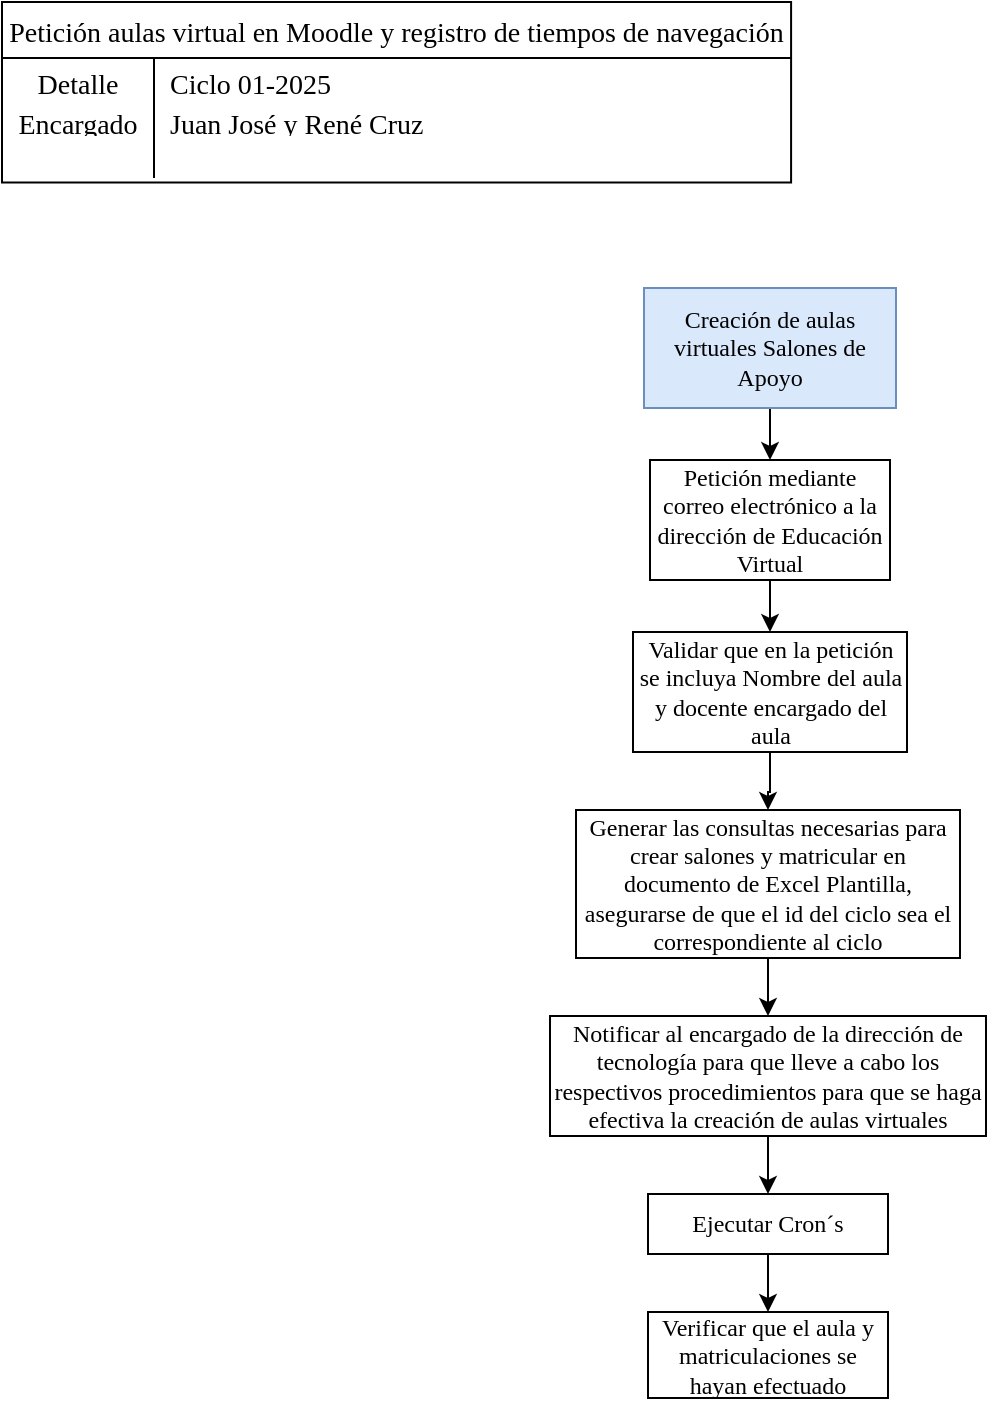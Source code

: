 <mxfile version="28.0.6">
  <diagram name="Página-1" id="8u3kx_lQ9get_3kCOJ-0">
    <mxGraphModel dx="983" dy="580" grid="0" gridSize="10" guides="1" tooltips="1" connect="1" arrows="1" fold="1" page="1" pageScale="1" pageWidth="827" pageHeight="1169" math="0" shadow="0">
      <root>
        <mxCell id="0" />
        <mxCell id="1" parent="0" />
        <mxCell id="MReVErheWlwBWvQHduFH-1" value="Petición aulas virtual en Moodle y registro de tiempos de navegación" style="shape=table;startSize=28;container=1;collapsible=0;childLayout=tableLayout;fixedRows=1;rowLines=0;fontStyle=0;strokeColor=default;fontSize=14;fontFamily=Times New Roman;" vertex="1" parent="1">
          <mxGeometry x="30" y="30" width="394.544" height="90.276" as="geometry" />
        </mxCell>
        <mxCell id="MReVErheWlwBWvQHduFH-2" value="" style="shape=tableRow;horizontal=0;startSize=0;swimlaneHead=0;swimlaneBody=0;top=0;left=0;bottom=0;right=0;collapsible=0;dropTarget=0;fillColor=none;points=[[0,0.5],[1,0.5]];portConstraint=eastwest;strokeColor=inherit;fontSize=16;fontFamily=Times New Roman;" vertex="1" parent="MReVErheWlwBWvQHduFH-1">
          <mxGeometry y="28" width="394.544" height="20" as="geometry" />
        </mxCell>
        <mxCell id="MReVErheWlwBWvQHduFH-3" value="&lt;font style=&quot;font-size: 14px;&quot;&gt;Detalle&lt;/font&gt;&lt;div&gt;&lt;br&gt;&lt;/div&gt;" style="shape=partialRectangle;html=1;whiteSpace=wrap;connectable=0;fillColor=none;top=0;left=0;bottom=0;right=0;overflow=hidden;pointerEvents=1;strokeColor=inherit;fontSize=16;fontFamily=Times New Roman;" vertex="1" parent="MReVErheWlwBWvQHduFH-2">
          <mxGeometry width="76" height="20" as="geometry">
            <mxRectangle width="76" height="20" as="alternateBounds" />
          </mxGeometry>
        </mxCell>
        <mxCell id="MReVErheWlwBWvQHduFH-4" value="&lt;font style=&quot;font-size: 14px;&quot;&gt;Ciclo 01-2025&lt;/font&gt;" style="shape=partialRectangle;html=1;whiteSpace=wrap;connectable=0;fillColor=none;top=0;left=0;bottom=0;right=0;align=left;spacingLeft=6;overflow=hidden;strokeColor=inherit;fontSize=16;fontFamily=Times New Roman;" vertex="1" parent="MReVErheWlwBWvQHduFH-2">
          <mxGeometry x="76" width="319" height="20" as="geometry">
            <mxRectangle width="319" height="20" as="alternateBounds" />
          </mxGeometry>
        </mxCell>
        <mxCell id="MReVErheWlwBWvQHduFH-5" value="" style="shape=tableRow;horizontal=0;startSize=0;swimlaneHead=0;swimlaneBody=0;top=0;left=0;bottom=0;right=0;collapsible=0;dropTarget=0;fillColor=none;points=[[0,0.5],[1,0.5]];portConstraint=eastwest;strokeColor=inherit;fontSize=16;fontFamily=Times New Roman;" vertex="1" parent="MReVErheWlwBWvQHduFH-1">
          <mxGeometry y="48" width="394.544" height="20" as="geometry" />
        </mxCell>
        <mxCell id="MReVErheWlwBWvQHduFH-6" value="&lt;font style=&quot;font-size: 14px;&quot;&gt;Encargado&lt;/font&gt;" style="shape=partialRectangle;html=1;whiteSpace=wrap;connectable=0;fillColor=none;top=0;left=0;bottom=0;right=0;overflow=hidden;strokeColor=inherit;fontSize=16;fontFamily=Times New Roman;" vertex="1" parent="MReVErheWlwBWvQHduFH-5">
          <mxGeometry width="76" height="20" as="geometry">
            <mxRectangle width="76" height="20" as="alternateBounds" />
          </mxGeometry>
        </mxCell>
        <mxCell id="MReVErheWlwBWvQHduFH-7" value="&lt;span style=&quot;font-size: 14px;&quot;&gt;Juan José y René Cruz&lt;/span&gt;" style="shape=partialRectangle;html=1;whiteSpace=wrap;connectable=0;fillColor=none;top=0;left=0;bottom=0;right=0;align=left;spacingLeft=6;overflow=hidden;strokeColor=inherit;fontSize=16;fontFamily=Times New Roman;" vertex="1" parent="MReVErheWlwBWvQHduFH-5">
          <mxGeometry x="76" width="319" height="20" as="geometry">
            <mxRectangle width="319" height="20" as="alternateBounds" />
          </mxGeometry>
        </mxCell>
        <mxCell id="MReVErheWlwBWvQHduFH-8" value="" style="shape=tableRow;horizontal=0;startSize=0;swimlaneHead=0;swimlaneBody=0;top=0;left=0;bottom=0;right=0;collapsible=0;dropTarget=0;fillColor=none;points=[[0,0.5],[1,0.5]];portConstraint=eastwest;strokeColor=inherit;fontSize=16;fontFamily=Times New Roman;" vertex="1" parent="MReVErheWlwBWvQHduFH-1">
          <mxGeometry y="68" width="394.544" height="20" as="geometry" />
        </mxCell>
        <mxCell id="MReVErheWlwBWvQHduFH-9" value="" style="shape=partialRectangle;html=1;whiteSpace=wrap;connectable=0;fillColor=none;top=0;left=0;bottom=0;right=0;overflow=hidden;strokeColor=inherit;fontSize=16;fontFamily=Times New Roman;" vertex="1" parent="MReVErheWlwBWvQHduFH-8">
          <mxGeometry width="76" height="20" as="geometry">
            <mxRectangle width="76" height="20" as="alternateBounds" />
          </mxGeometry>
        </mxCell>
        <mxCell id="MReVErheWlwBWvQHduFH-10" value="" style="shape=partialRectangle;html=1;whiteSpace=wrap;connectable=0;fillColor=none;top=0;left=0;bottom=0;right=0;align=left;spacingLeft=6;overflow=hidden;strokeColor=inherit;fontSize=16;fontFamily=Times New Roman;" vertex="1" parent="MReVErheWlwBWvQHduFH-8">
          <mxGeometry x="76" width="319" height="20" as="geometry">
            <mxRectangle width="319" height="20" as="alternateBounds" />
          </mxGeometry>
        </mxCell>
        <mxCell id="MReVErheWlwBWvQHduFH-13" value="" style="edgeStyle=orthogonalEdgeStyle;rounded=0;orthogonalLoop=1;jettySize=auto;html=1;" edge="1" parent="1" source="MReVErheWlwBWvQHduFH-11" target="MReVErheWlwBWvQHduFH-12">
          <mxGeometry relative="1" as="geometry" />
        </mxCell>
        <mxCell id="MReVErheWlwBWvQHduFH-11" value="Creación de aulas virtuales Salones de Apoyo" style="rounded=0;whiteSpace=wrap;html=1;fontFamily=Times New Roman;fillColor=#dae8fc;strokeColor=#6c8ebf;" vertex="1" parent="1">
          <mxGeometry x="351" y="173" width="126" height="60" as="geometry" />
        </mxCell>
        <mxCell id="MReVErheWlwBWvQHduFH-15" value="" style="edgeStyle=orthogonalEdgeStyle;rounded=0;orthogonalLoop=1;jettySize=auto;html=1;" edge="1" parent="1" source="MReVErheWlwBWvQHduFH-12" target="MReVErheWlwBWvQHduFH-14">
          <mxGeometry relative="1" as="geometry" />
        </mxCell>
        <mxCell id="MReVErheWlwBWvQHduFH-12" value="Petición mediante correo electrónico a la dirección de Educación Virtual" style="whiteSpace=wrap;html=1;fontFamily=Times New Roman;rounded=0;" vertex="1" parent="1">
          <mxGeometry x="354" y="259" width="120" height="60" as="geometry" />
        </mxCell>
        <mxCell id="MReVErheWlwBWvQHduFH-17" value="" style="edgeStyle=orthogonalEdgeStyle;rounded=0;orthogonalLoop=1;jettySize=auto;html=1;" edge="1" parent="1" source="MReVErheWlwBWvQHduFH-14" target="MReVErheWlwBWvQHduFH-16">
          <mxGeometry relative="1" as="geometry" />
        </mxCell>
        <mxCell id="MReVErheWlwBWvQHduFH-14" value="Validar que en la petición se incluya Nombre del aula y docente encargado del aula" style="whiteSpace=wrap;html=1;fontFamily=Times New Roman;rounded=0;" vertex="1" parent="1">
          <mxGeometry x="345.5" y="345" width="137" height="60" as="geometry" />
        </mxCell>
        <mxCell id="MReVErheWlwBWvQHduFH-19" value="" style="edgeStyle=orthogonalEdgeStyle;rounded=0;orthogonalLoop=1;jettySize=auto;html=1;" edge="1" parent="1" source="MReVErheWlwBWvQHduFH-16" target="MReVErheWlwBWvQHduFH-18">
          <mxGeometry relative="1" as="geometry" />
        </mxCell>
        <mxCell id="MReVErheWlwBWvQHduFH-16" value="Generar las consultas necesarias para crear salones y matricular en documento de Excel Plantilla, asegurarse de que el id del ciclo sea el correspondiente al ciclo" style="whiteSpace=wrap;html=1;fontFamily=Times New Roman;rounded=0;" vertex="1" parent="1">
          <mxGeometry x="317" y="434" width="192" height="74" as="geometry" />
        </mxCell>
        <mxCell id="MReVErheWlwBWvQHduFH-21" value="" style="edgeStyle=orthogonalEdgeStyle;rounded=0;orthogonalLoop=1;jettySize=auto;html=1;" edge="1" parent="1" source="MReVErheWlwBWvQHduFH-18" target="MReVErheWlwBWvQHduFH-20">
          <mxGeometry relative="1" as="geometry" />
        </mxCell>
        <mxCell id="MReVErheWlwBWvQHduFH-18" value="Notificar al encargado de la dirección de tecnología para que lleve a cabo los respectivos procedimientos para que se haga efectiva la creación de aulas virtuales" style="whiteSpace=wrap;html=1;fontFamily=Times New Roman;rounded=0;" vertex="1" parent="1">
          <mxGeometry x="304" y="537" width="218" height="60" as="geometry" />
        </mxCell>
        <mxCell id="MReVErheWlwBWvQHduFH-23" value="" style="edgeStyle=orthogonalEdgeStyle;rounded=0;orthogonalLoop=1;jettySize=auto;html=1;" edge="1" parent="1" source="MReVErheWlwBWvQHduFH-20" target="MReVErheWlwBWvQHduFH-22">
          <mxGeometry relative="1" as="geometry" />
        </mxCell>
        <mxCell id="MReVErheWlwBWvQHduFH-20" value="Ejecutar Cron´s" style="whiteSpace=wrap;html=1;fontFamily=Times New Roman;rounded=0;" vertex="1" parent="1">
          <mxGeometry x="353" y="626" width="120" height="30" as="geometry" />
        </mxCell>
        <mxCell id="MReVErheWlwBWvQHduFH-22" value="Verificar que el aula y matriculaciones se hayan efectuado" style="whiteSpace=wrap;html=1;fontFamily=Times New Roman;rounded=0;" vertex="1" parent="1">
          <mxGeometry x="353" y="685" width="120" height="43" as="geometry" />
        </mxCell>
      </root>
    </mxGraphModel>
  </diagram>
</mxfile>
